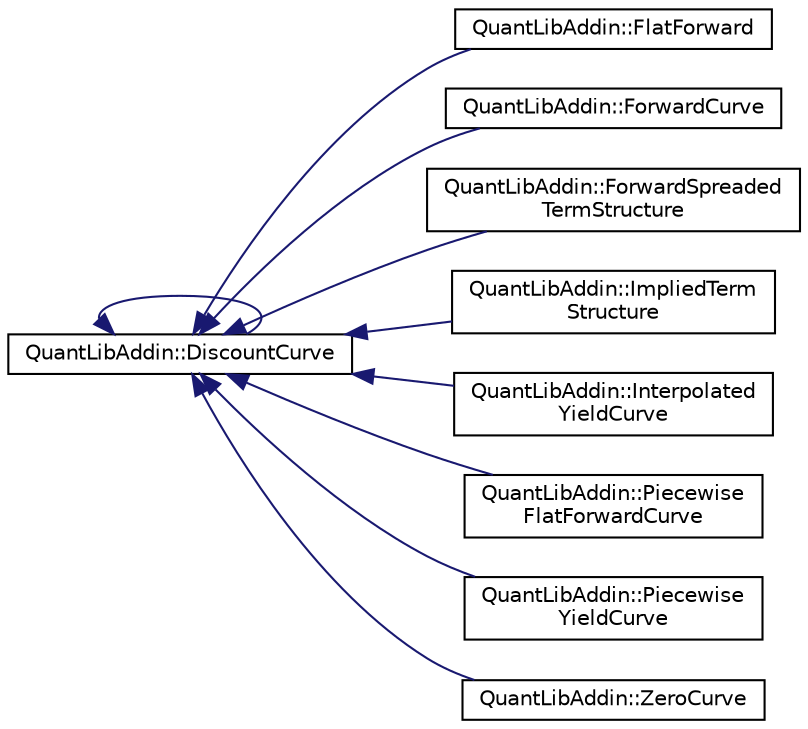digraph "Graphical Class Hierarchy"
{
  edge [fontname="Helvetica",fontsize="10",labelfontname="Helvetica",labelfontsize="10"];
  node [fontname="Helvetica",fontsize="10",shape=record];
  rankdir="LR";
  Node0 [label="YieldTermStructure",height=0.2,width=0.4,color="grey75", fillcolor="white", style="filled"];
  Node0 -> Node0 [dir="back",color="midnightblue",fontsize="10",style="solid",fontname="Helvetica"];
  Node0 [label="QuantLibAddin::DiscountCurve",height=0.2,width=0.4,color="black", fillcolor="white", style="filled",URL="$class_quant_lib_addin_1_1_discount_curve.html"];
  Node0 -> Node2 [dir="back",color="midnightblue",fontsize="10",style="solid",fontname="Helvetica"];
  Node2 [label="QuantLibAddin::FlatForward",height=0.2,width=0.4,color="black", fillcolor="white", style="filled",URL="$class_quant_lib_addin_1_1_flat_forward.html"];
  Node0 -> Node3 [dir="back",color="midnightblue",fontsize="10",style="solid",fontname="Helvetica"];
  Node3 [label="QuantLibAddin::ForwardCurve",height=0.2,width=0.4,color="black", fillcolor="white", style="filled",URL="$class_quant_lib_addin_1_1_forward_curve.html"];
  Node0 -> Node4 [dir="back",color="midnightblue",fontsize="10",style="solid",fontname="Helvetica"];
  Node4 [label="QuantLibAddin::ForwardSpreaded\lTermStructure",height=0.2,width=0.4,color="black", fillcolor="white", style="filled",URL="$class_quant_lib_addin_1_1_forward_spreaded_term_structure.html"];
  Node0 -> Node5 [dir="back",color="midnightblue",fontsize="10",style="solid",fontname="Helvetica"];
  Node5 [label="QuantLibAddin::ImpliedTerm\lStructure",height=0.2,width=0.4,color="black", fillcolor="white", style="filled",URL="$class_quant_lib_addin_1_1_implied_term_structure.html"];
  Node0 -> Node6 [dir="back",color="midnightblue",fontsize="10",style="solid",fontname="Helvetica"];
  Node6 [label="QuantLibAddin::Interpolated\lYieldCurve",height=0.2,width=0.4,color="black", fillcolor="white", style="filled",URL="$class_quant_lib_addin_1_1_interpolated_yield_curve.html"];
  Node0 -> Node7 [dir="back",color="midnightblue",fontsize="10",style="solid",fontname="Helvetica"];
  Node7 [label="QuantLibAddin::Piecewise\lFlatForwardCurve",height=0.2,width=0.4,color="black", fillcolor="white", style="filled",URL="$class_quant_lib_addin_1_1_piecewise_flat_forward_curve.html"];
  Node0 -> Node8 [dir="back",color="midnightblue",fontsize="10",style="solid",fontname="Helvetica"];
  Node8 [label="QuantLibAddin::Piecewise\lYieldCurve",height=0.2,width=0.4,color="black", fillcolor="white", style="filled",URL="$class_quant_lib_addin_1_1_piecewise_yield_curve.html"];
  Node0 -> Node9 [dir="back",color="midnightblue",fontsize="10",style="solid",fontname="Helvetica"];
  Node9 [label="QuantLibAddin::ZeroCurve",height=0.2,width=0.4,color="black", fillcolor="white", style="filled",URL="$class_quant_lib_addin_1_1_zero_curve.html"];
}
